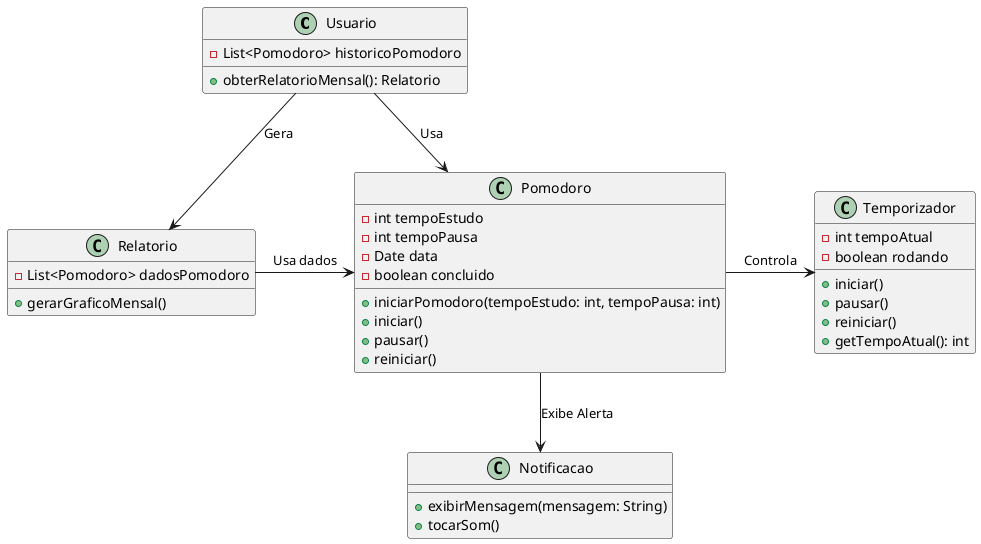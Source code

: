 @startuml "Diagrama de Classes"

class Usuario {
    - List<Pomodoro> historicoPomodoro
    + obterRelatorioMensal(): Relatorio
}

class Pomodoro {
    - int tempoEstudo
    - int tempoPausa
    - Date data
    - boolean concluido

    + iniciarPomodoro(tempoEstudo: int, tempoPausa: int)
    + iniciar()
    + pausar()
    + reiniciar()
}

class Temporizador {
    - int tempoAtual
    - boolean rodando
    + iniciar()
    + pausar()
    + reiniciar()
    + getTempoAtual(): int
}

class Notificacao {
    + exibirMensagem(mensagem: String)
    + tocarSom()
}

class Relatorio {
    - List<Pomodoro> dadosPomodoro
    + gerarGraficoMensal()
}

Usuario -down-> Pomodoro : "Usa"
Usuario --> Relatorio : "Gera"
Pomodoro -> Temporizador : "Controla"
Pomodoro -down-> Notificacao : "Exibe Alerta"
Relatorio -> Pomodoro : "Usa dados"

@enduml
